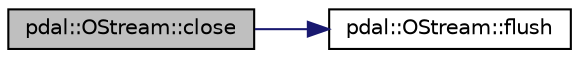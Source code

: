 digraph "pdal::OStream::close"
{
  edge [fontname="Helvetica",fontsize="10",labelfontname="Helvetica",labelfontsize="10"];
  node [fontname="Helvetica",fontsize="10",shape=record];
  rankdir="LR";
  Node1 [label="pdal::OStream::close",height=0.2,width=0.4,color="black", fillcolor="grey75", style="filled", fontcolor="black"];
  Node1 -> Node2 [color="midnightblue",fontsize="10",style="solid",fontname="Helvetica"];
  Node2 [label="pdal::OStream::flush",height=0.2,width=0.4,color="black", fillcolor="white", style="filled",URL="$classpdal_1_1OStream.html#a348ead11fcfa90a7083c7a2e419ae8f2"];
}
